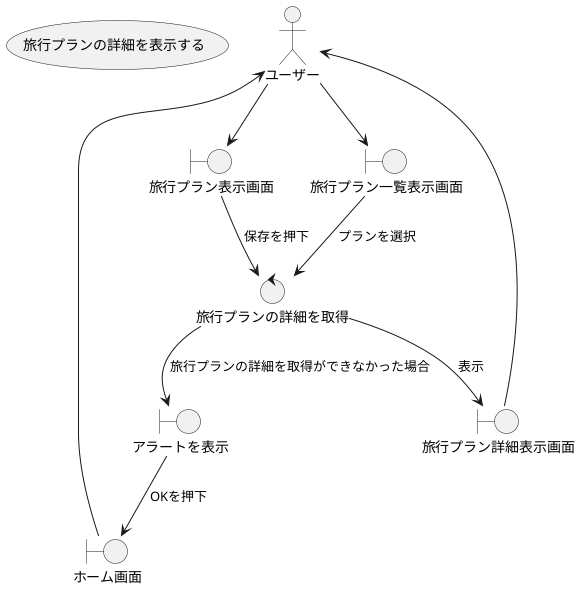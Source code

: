 @startuml

usecase 旅行プランの詳細を表示する

actor ユーザー

boundary ホーム画面
boundary アラートを表示
boundary 旅行プラン表示画面
boundary 旅行プラン一覧表示画面
boundary 旅行プラン詳細表示画面

control 旅行プランの詳細を取得

ユーザー --> 旅行プラン表示画面
ユーザー --> 旅行プラン一覧表示画面
旅行プラン表示画面 --> 旅行プランの詳細を取得 : 保存を押下
旅行プラン一覧表示画面 --> 旅行プランの詳細を取得 : プランを選択
旅行プランの詳細を取得 --> 旅行プラン詳細表示画面 : 表示
旅行プランの詳細を取得 --> アラートを表示 : 旅行プランの詳細を取得ができなかった場合
アラートを表示 --> ホーム画面 : OKを押下
ホーム画面 --> ユーザー
旅行プラン詳細表示画面 --> ユーザー
@enduml